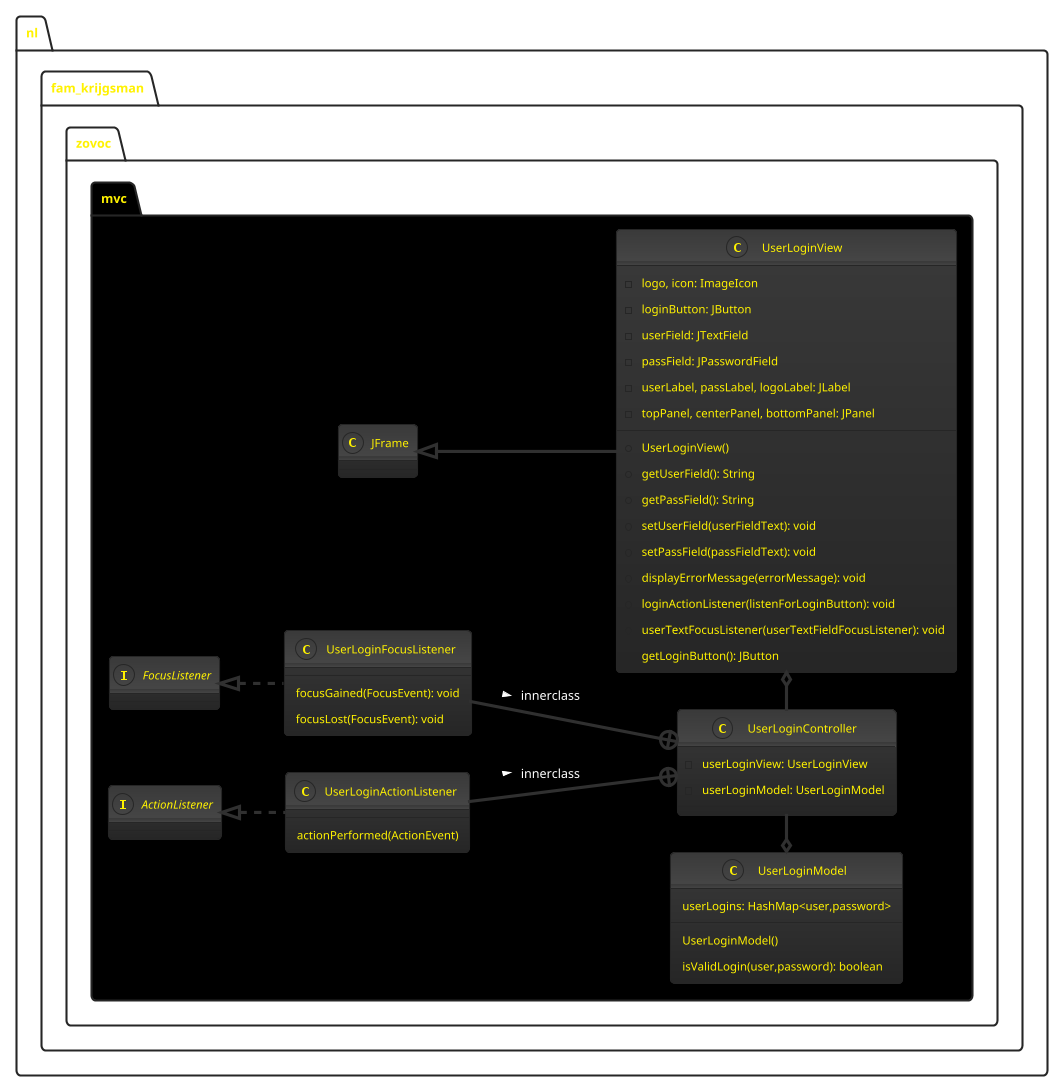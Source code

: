 @startuml
'https://plantuml.com/class-diagram
left to right direction
!theme black-knight

package nl.fam_krijgsman.zovoc.mvc #000000{
class UserLoginModel {
    userLogins: HashMap<user,password>
    UserLoginModel()
    isValidLogin(user,password): boolean
}

class UserLoginView extends JFrame {
    -logo, icon: ImageIcon
    -loginButton: JButton
    -userField: JTextField
    -passField: JPasswordField
    -userLabel, passLabel, logoLabel: JLabel
    -topPanel, centerPanel, bottomPanel: JPanel
    +UserLoginView()
    +getUserField(): String
    +getPassField(): String
    +setUserField(userFieldText): void
    +setPassField(passFieldText): void
    +displayErrorMessage(errorMessage): void
    +loginActionListener(listenForLoginButton): void
    +userTextFocusListener(userTextFieldFocusListener): void
    +getLoginButton(): JButton
}

class UserLoginController {
    -userLoginView: UserLoginView
    -userLoginModel: UserLoginModel
}

class UserLoginFocusListener implements FocusListener {
    focusGained(FocusEvent): void
    focusLost(FocusEvent): void
}

class UserLoginActionListener implements ActionListener {
    actionPerformed(ActionEvent)
}

UserLoginController -o UserLoginView
UserLoginModel o- UserLoginController
UserLoginActionListener --+ UserLoginController : innerclass >
UserLoginFocusListener --+ UserLoginController : innerclass >

}

@enduml